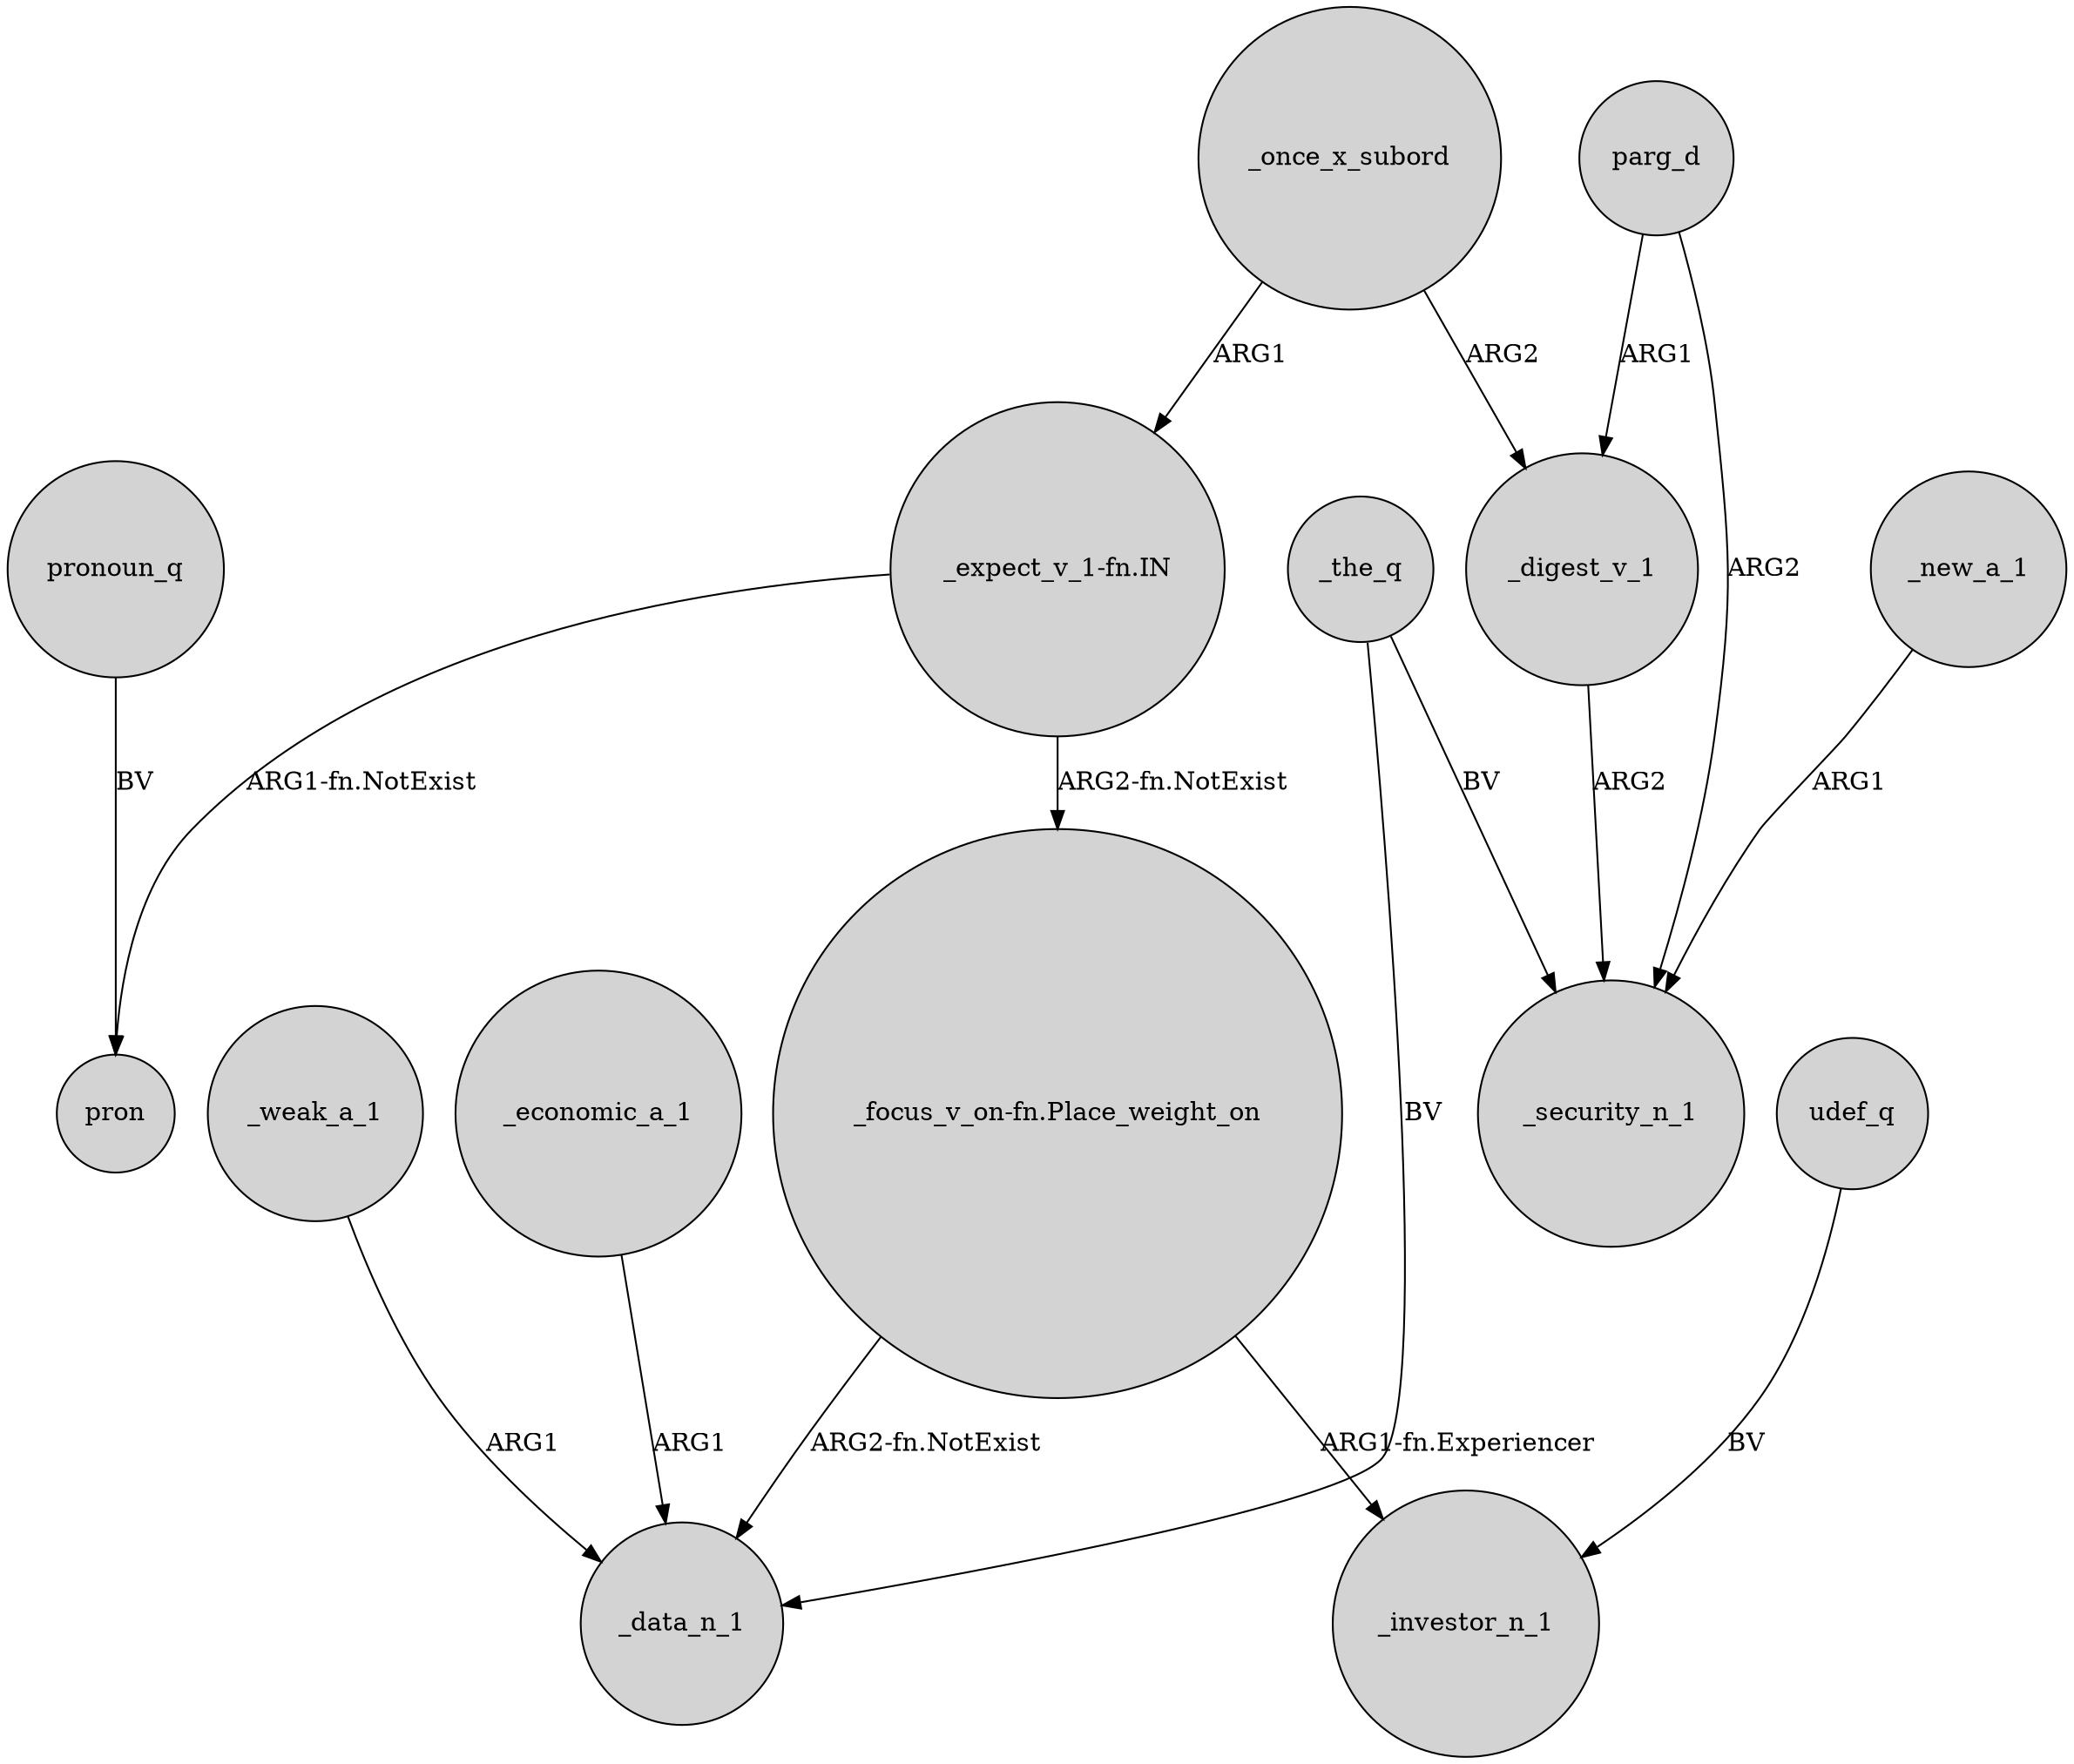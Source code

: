 digraph {
	node [shape=circle style=filled]
	"_expect_v_1-fn.IN" -> pron [label="ARG1-fn.NotExist"]
	_the_q -> _data_n_1 [label=BV]
	_once_x_subord -> "_expect_v_1-fn.IN" [label=ARG1]
	parg_d -> _security_n_1 [label=ARG2]
	parg_d -> _digest_v_1 [label=ARG1]
	"_expect_v_1-fn.IN" -> "_focus_v_on-fn.Place_weight_on" [label="ARG2-fn.NotExist"]
	_weak_a_1 -> _data_n_1 [label=ARG1]
	_economic_a_1 -> _data_n_1 [label=ARG1]
	"_focus_v_on-fn.Place_weight_on" -> _data_n_1 [label="ARG2-fn.NotExist"]
	udef_q -> _investor_n_1 [label=BV]
	_new_a_1 -> _security_n_1 [label=ARG1]
	"_focus_v_on-fn.Place_weight_on" -> _investor_n_1 [label="ARG1-fn.Experiencer"]
	_once_x_subord -> _digest_v_1 [label=ARG2]
	_digest_v_1 -> _security_n_1 [label=ARG2]
	_the_q -> _security_n_1 [label=BV]
	pronoun_q -> pron [label=BV]
}
